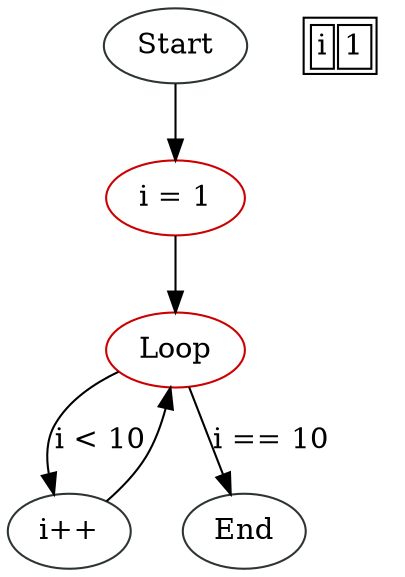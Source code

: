 digraph IncrementingLoop {
node1 [label="Start", color="#2e3436"]
node3 [label="i = 1", color="#cc0000"]
node4 [label="Loop", color="#cc0000"]
node5 [label="i++", color="#2e3436"]
node2 [label="End", color="#2e3436"]

node1 -> node3
node3 -> node4
node4 -> node5 [label="i < 10"]
node4 -> node2 [label="i == 10"]
node5 -> node4
variables [shape=none, label=<<table><tr><td>i</td><td>1</td></tr></table>>]
}
